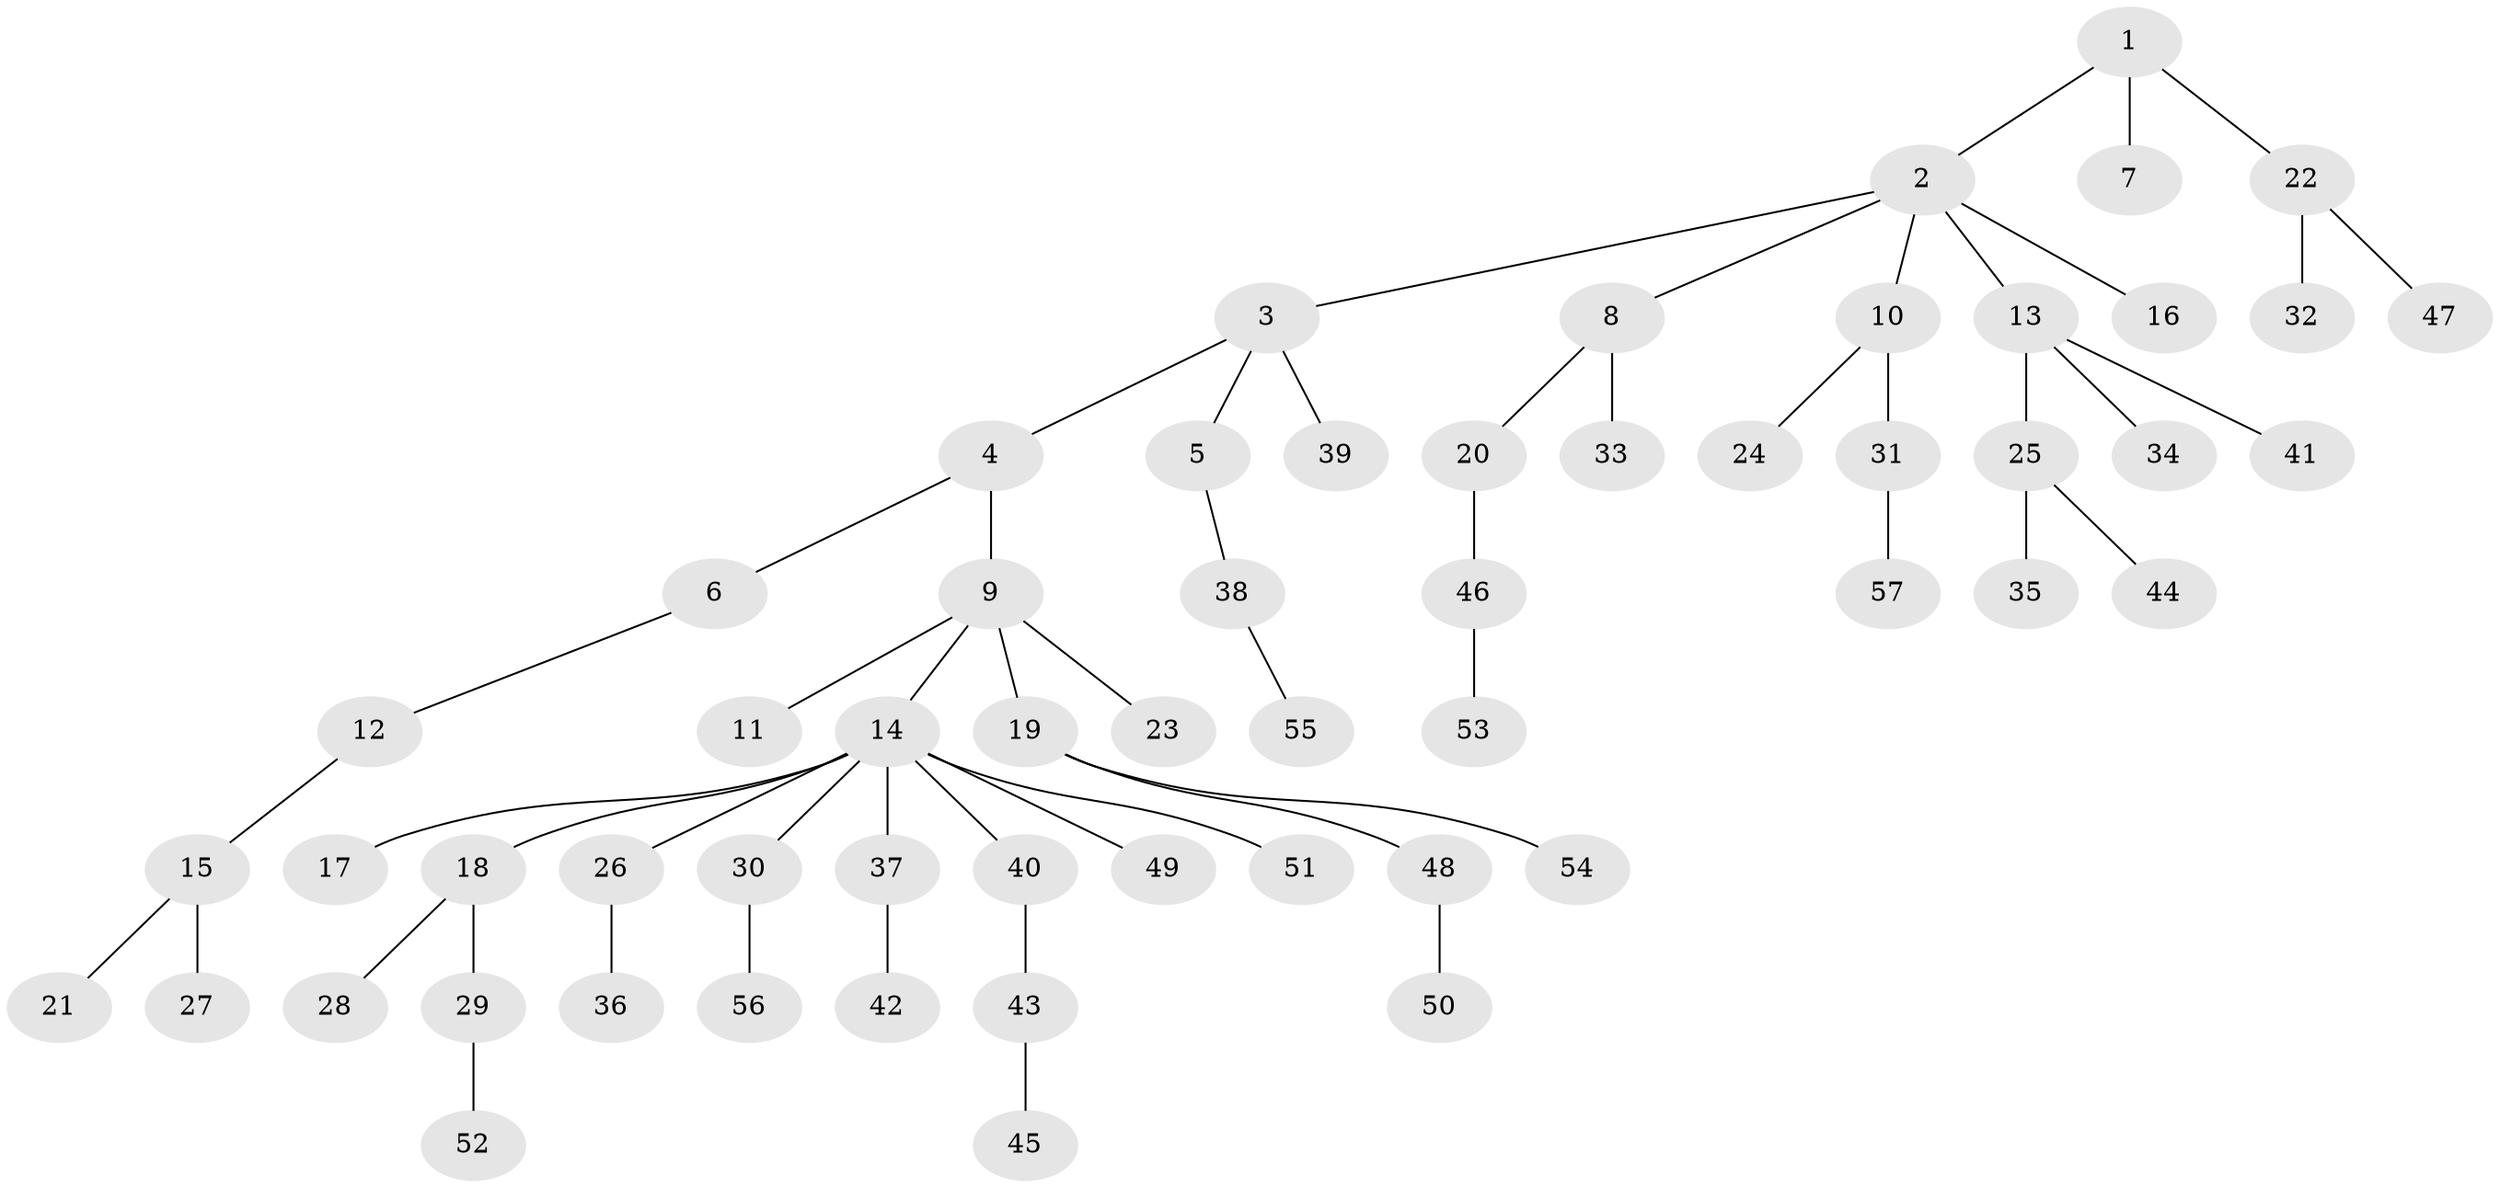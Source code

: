 // Generated by graph-tools (version 1.1) at 2025/36/03/09/25 02:36:58]
// undirected, 57 vertices, 56 edges
graph export_dot {
graph [start="1"]
  node [color=gray90,style=filled];
  1;
  2;
  3;
  4;
  5;
  6;
  7;
  8;
  9;
  10;
  11;
  12;
  13;
  14;
  15;
  16;
  17;
  18;
  19;
  20;
  21;
  22;
  23;
  24;
  25;
  26;
  27;
  28;
  29;
  30;
  31;
  32;
  33;
  34;
  35;
  36;
  37;
  38;
  39;
  40;
  41;
  42;
  43;
  44;
  45;
  46;
  47;
  48;
  49;
  50;
  51;
  52;
  53;
  54;
  55;
  56;
  57;
  1 -- 2;
  1 -- 7;
  1 -- 22;
  2 -- 3;
  2 -- 8;
  2 -- 10;
  2 -- 13;
  2 -- 16;
  3 -- 4;
  3 -- 5;
  3 -- 39;
  4 -- 6;
  4 -- 9;
  5 -- 38;
  6 -- 12;
  8 -- 20;
  8 -- 33;
  9 -- 11;
  9 -- 14;
  9 -- 19;
  9 -- 23;
  10 -- 24;
  10 -- 31;
  12 -- 15;
  13 -- 25;
  13 -- 34;
  13 -- 41;
  14 -- 17;
  14 -- 18;
  14 -- 26;
  14 -- 30;
  14 -- 37;
  14 -- 40;
  14 -- 49;
  14 -- 51;
  15 -- 21;
  15 -- 27;
  18 -- 28;
  18 -- 29;
  19 -- 48;
  19 -- 54;
  20 -- 46;
  22 -- 32;
  22 -- 47;
  25 -- 35;
  25 -- 44;
  26 -- 36;
  29 -- 52;
  30 -- 56;
  31 -- 57;
  37 -- 42;
  38 -- 55;
  40 -- 43;
  43 -- 45;
  46 -- 53;
  48 -- 50;
}
